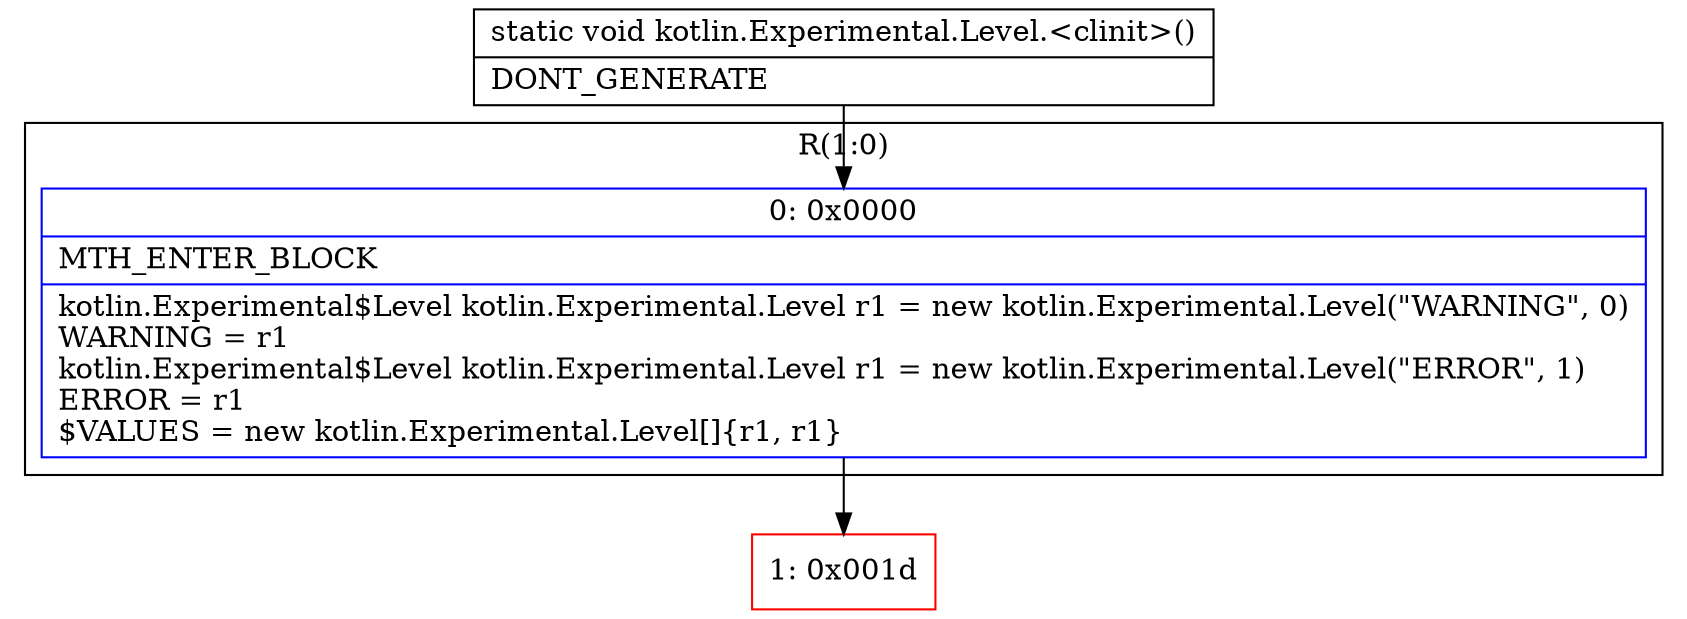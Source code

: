 digraph "CFG forkotlin.Experimental.Level.\<clinit\>()V" {
subgraph cluster_Region_170698171 {
label = "R(1:0)";
node [shape=record,color=blue];
Node_0 [shape=record,label="{0\:\ 0x0000|MTH_ENTER_BLOCK\l|kotlin.Experimental$Level kotlin.Experimental.Level r1 = new kotlin.Experimental.Level(\"WARNING\", 0)\lWARNING = r1\lkotlin.Experimental$Level kotlin.Experimental.Level r1 = new kotlin.Experimental.Level(\"ERROR\", 1)\lERROR = r1\l$VALUES = new kotlin.Experimental.Level[]\{r1, r1\}\l}"];
}
Node_1 [shape=record,color=red,label="{1\:\ 0x001d}"];
MethodNode[shape=record,label="{static void kotlin.Experimental.Level.\<clinit\>()  | DONT_GENERATE\l}"];
MethodNode -> Node_0;
Node_0 -> Node_1;
}

